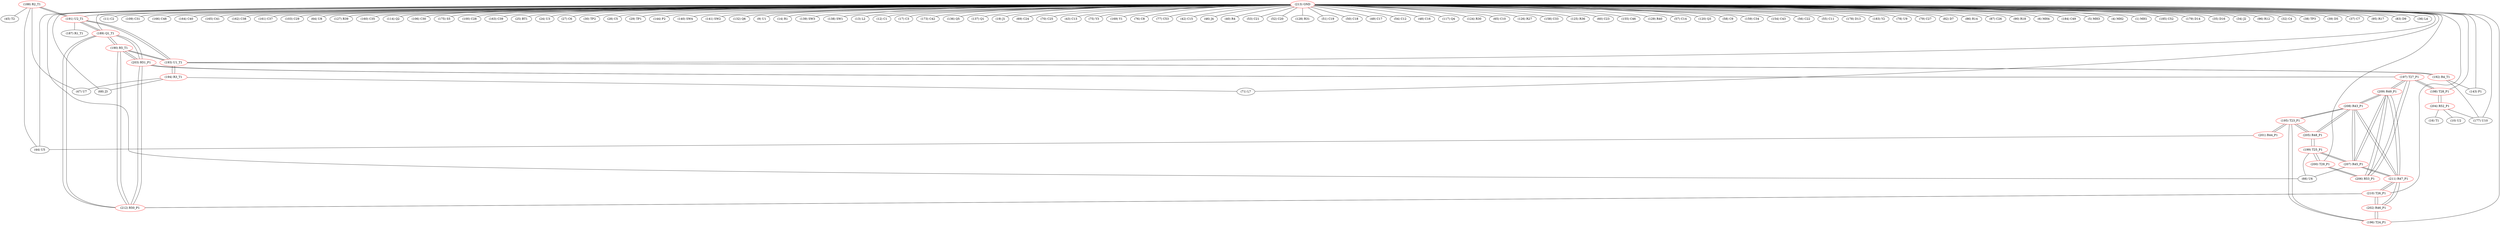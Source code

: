 graph {
	188 [label="(188) R2_T1" color=red]
	45 [label="(45) T2"]
	44 [label="(44) U5"]
	47 [label="(47) U7"]
	191 [label="(191) U2_T1"]
	189 [label="(189) Q1_T1" color=red]
	191 [label="(191) U2_T1"]
	203 [label="(203) R51_P1"]
	212 [label="(212) R50_P1"]
	190 [label="(190) R5_T1"]
	190 [label="(190) R5_T1" color=red]
	193 [label="(193) U1_T1"]
	203 [label="(203) R51_P1"]
	212 [label="(212) R50_P1"]
	189 [label="(189) Q1_T1"]
	191 [label="(191) U2_T1" color=red]
	188 [label="(188) R2_T1"]
	193 [label="(193) U1_T1"]
	187 [label="(187) R1_T1"]
	189 [label="(189) Q1_T1"]
	192 [label="(192) R4_T1" color=red]
	177 [label="(177) U10"]
	143 [label="(143) P1"]
	193 [label="(193) U1_T1"]
	193 [label="(193) U1_T1" color=red]
	194 [label="(194) R3_T1"]
	192 [label="(192) R4_T1"]
	191 [label="(191) U2_T1"]
	190 [label="(190) R5_T1"]
	194 [label="(194) R3_T1" color=red]
	47 [label="(47) U7"]
	68 [label="(68) J3"]
	71 [label="(71) L7"]
	193 [label="(193) U1_T1"]
	195 [label="(195) T23_P1" color=red]
	205 [label="(205) R48_P1"]
	208 [label="(208) R43_P1"]
	196 [label="(196) T24_P1"]
	201 [label="(201) R44_P1"]
	196 [label="(196) T24_P1" color=red]
	202 [label="(202) R46_P1"]
	195 [label="(195) T23_P1"]
	197 [label="(197) T27_P1" color=red]
	203 [label="(203) R51_P1"]
	198 [label="(198) T28_P1"]
	206 [label="(206) R53_P1"]
	209 [label="(209) R49_P1"]
	198 [label="(198) T28_P1" color=red]
	204 [label="(204) R52_P1"]
	197 [label="(197) T27_P1"]
	199 [label="(199) T25_P1" color=red]
	200 [label="(200) T29_P1"]
	205 [label="(205) R48_P1"]
	207 [label="(207) R45_P1"]
	66 [label="(66) U6"]
	200 [label="(200) T29_P1" color=red]
	199 [label="(199) T25_P1"]
	206 [label="(206) R53_P1"]
	201 [label="(201) R44_P1" color=red]
	44 [label="(44) U5"]
	195 [label="(195) T23_P1"]
	202 [label="(202) R46_P1" color=red]
	210 [label="(210) T26_P1"]
	211 [label="(211) R47_P1"]
	196 [label="(196) T24_P1"]
	203 [label="(203) R51_P1" color=red]
	197 [label="(197) T27_P1"]
	212 [label="(212) R50_P1"]
	190 [label="(190) R5_T1"]
	189 [label="(189) Q1_T1"]
	204 [label="(204) R52_P1" color=red]
	10 [label="(10) U2"]
	177 [label="(177) U10"]
	16 [label="(16) T1"]
	198 [label="(198) T28_P1"]
	205 [label="(205) R48_P1" color=red]
	199 [label="(199) T25_P1"]
	195 [label="(195) T23_P1"]
	208 [label="(208) R43_P1"]
	206 [label="(206) R53_P1" color=red]
	200 [label="(200) T29_P1"]
	197 [label="(197) T27_P1"]
	209 [label="(209) R49_P1"]
	207 [label="(207) R45_P1" color=red]
	211 [label="(211) R47_P1"]
	208 [label="(208) R43_P1"]
	209 [label="(209) R49_P1"]
	199 [label="(199) T25_P1"]
	66 [label="(66) U6"]
	208 [label="(208) R43_P1" color=red]
	205 [label="(205) R48_P1"]
	195 [label="(195) T23_P1"]
	211 [label="(211) R47_P1"]
	207 [label="(207) R45_P1"]
	209 [label="(209) R49_P1"]
	209 [label="(209) R49_P1" color=red]
	211 [label="(211) R47_P1"]
	207 [label="(207) R45_P1"]
	208 [label="(208) R43_P1"]
	197 [label="(197) T27_P1"]
	206 [label="(206) R53_P1"]
	210 [label="(210) T26_P1" color=red]
	212 [label="(212) R50_P1"]
	202 [label="(202) R46_P1"]
	211 [label="(211) R47_P1"]
	211 [label="(211) R47_P1" color=red]
	207 [label="(207) R45_P1"]
	208 [label="(208) R43_P1"]
	209 [label="(209) R49_P1"]
	210 [label="(210) T26_P1"]
	202 [label="(202) R46_P1"]
	212 [label="(212) R50_P1" color=red]
	210 [label="(210) T26_P1"]
	203 [label="(203) R51_P1"]
	190 [label="(190) R5_T1"]
	189 [label="(189) Q1_T1"]
	213 [label="(213) GND" color=red]
	11 [label="(11) C2"]
	109 [label="(109) C31"]
	166 [label="(166) C48"]
	164 [label="(164) C40"]
	165 [label="(165) C41"]
	162 [label="(162) C38"]
	161 [label="(161) C37"]
	103 [label="(103) C29"]
	64 [label="(64) U8"]
	127 [label="(127) R39"]
	160 [label="(160) C35"]
	114 [label="(114) Q2"]
	106 [label="(106) C30"]
	175 [label="(175) S5"]
	100 [label="(100) C28"]
	163 [label="(163) C39"]
	25 [label="(25) BT1"]
	24 [label="(24) U3"]
	27 [label="(27) C6"]
	177 [label="(177) U10"]
	30 [label="(30) TP2"]
	28 [label="(28) C5"]
	29 [label="(29) TP1"]
	144 [label="(144) P2"]
	140 [label="(140) SW4"]
	141 [label="(141) SW2"]
	132 [label="(132) Q6"]
	9 [label="(9) U1"]
	14 [label="(14) R1"]
	139 [label="(139) SW3"]
	138 [label="(138) SW1"]
	13 [label="(13) L2"]
	12 [label="(12) C1"]
	17 [label="(17) C3"]
	173 [label="(173) C42"]
	136 [label="(136) Q5"]
	137 [label="(137) Q1"]
	19 [label="(19) J1"]
	69 [label="(69) C24"]
	70 [label="(70) C25"]
	44 [label="(44) U5"]
	43 [label="(43) C13"]
	75 [label="(75) Y3"]
	68 [label="(68) J3"]
	169 [label="(169) Y1"]
	76 [label="(76) C8"]
	77 [label="(77) C53"]
	42 [label="(42) C15"]
	46 [label="(46) J4"]
	71 [label="(71) L7"]
	40 [label="(40) R4"]
	66 [label="(66) U6"]
	53 [label="(53) C21"]
	52 [label="(52) C20"]
	128 [label="(128) R31"]
	51 [label="(51) C19"]
	50 [label="(50) C18"]
	49 [label="(49) C17"]
	54 [label="(54) C12"]
	48 [label="(48) C16"]
	117 [label="(117) Q4"]
	124 [label="(124) R30"]
	65 [label="(65) C10"]
	126 [label="(126) R27"]
	158 [label="(158) C33"]
	125 [label="(125) R36"]
	60 [label="(60) C23"]
	155 [label="(155) C46"]
	129 [label="(129) R40"]
	57 [label="(57) C14"]
	120 [label="(120) Q3"]
	58 [label="(58) C9"]
	159 [label="(159) C34"]
	154 [label="(154) C43"]
	56 [label="(56) C22"]
	55 [label="(55) C11"]
	143 [label="(143) P1"]
	178 [label="(178) D13"]
	183 [label="(183) Y2"]
	78 [label="(78) U9"]
	79 [label="(79) C27"]
	82 [label="(82) D7"]
	86 [label="(86) R14"]
	87 [label="(87) C26"]
	90 [label="(90) R18"]
	6 [label="(6) MH4"]
	184 [label="(184) C49"]
	5 [label="(5) MH3"]
	4 [label="(4) MH2"]
	1 [label="(1) MH1"]
	185 [label="(185) C52"]
	179 [label="(179) D14"]
	35 [label="(35) D16"]
	34 [label="(34) J2"]
	96 [label="(96) R12"]
	32 [label="(32) C4"]
	38 [label="(38) TP3"]
	39 [label="(39) D5"]
	37 [label="(37) C7"]
	95 [label="(95) R17"]
	83 [label="(83) D9"]
	36 [label="(36) L4"]
	189 [label="(189) Q1_T1"]
	191 [label="(191) U2_T1"]
	193 [label="(193) U1_T1"]
	210 [label="(210) T26_P1"]
	196 [label="(196) T24_P1"]
	200 [label="(200) T29_P1"]
	198 [label="(198) T28_P1"]
	188 -- 45
	188 -- 44
	188 -- 47
	188 -- 191
	189 -- 191
	189 -- 203
	189 -- 212
	189 -- 190
	190 -- 193
	190 -- 203
	190 -- 212
	190 -- 189
	191 -- 188
	191 -- 193
	191 -- 187
	191 -- 189
	192 -- 177
	192 -- 143
	192 -- 193
	193 -- 194
	193 -- 192
	193 -- 191
	193 -- 190
	194 -- 47
	194 -- 68
	194 -- 71
	194 -- 193
	195 -- 205
	195 -- 208
	195 -- 196
	195 -- 201
	196 -- 202
	196 -- 195
	197 -- 203
	197 -- 198
	197 -- 206
	197 -- 209
	198 -- 204
	198 -- 197
	199 -- 200
	199 -- 205
	199 -- 207
	199 -- 66
	200 -- 199
	200 -- 206
	201 -- 44
	201 -- 195
	202 -- 210
	202 -- 211
	202 -- 196
	203 -- 197
	203 -- 212
	203 -- 190
	203 -- 189
	204 -- 10
	204 -- 177
	204 -- 16
	204 -- 198
	205 -- 199
	205 -- 195
	205 -- 208
	206 -- 200
	206 -- 197
	206 -- 209
	207 -- 211
	207 -- 208
	207 -- 209
	207 -- 199
	207 -- 66
	208 -- 205
	208 -- 195
	208 -- 211
	208 -- 207
	208 -- 209
	209 -- 211
	209 -- 207
	209 -- 208
	209 -- 197
	209 -- 206
	210 -- 212
	210 -- 202
	210 -- 211
	211 -- 207
	211 -- 208
	211 -- 209
	211 -- 210
	211 -- 202
	212 -- 210
	212 -- 203
	212 -- 190
	212 -- 189
	213 -- 11
	213 -- 109
	213 -- 166
	213 -- 164
	213 -- 165
	213 -- 162
	213 -- 161
	213 -- 103
	213 -- 64
	213 -- 127
	213 -- 160
	213 -- 114
	213 -- 106
	213 -- 175
	213 -- 100
	213 -- 163
	213 -- 25
	213 -- 24
	213 -- 27
	213 -- 177
	213 -- 30
	213 -- 28
	213 -- 29
	213 -- 144
	213 -- 140
	213 -- 141
	213 -- 132
	213 -- 9
	213 -- 14
	213 -- 139
	213 -- 138
	213 -- 13
	213 -- 12
	213 -- 17
	213 -- 173
	213 -- 136
	213 -- 137
	213 -- 19
	213 -- 69
	213 -- 70
	213 -- 44
	213 -- 43
	213 -- 75
	213 -- 68
	213 -- 169
	213 -- 76
	213 -- 77
	213 -- 42
	213 -- 46
	213 -- 71
	213 -- 40
	213 -- 66
	213 -- 53
	213 -- 52
	213 -- 128
	213 -- 51
	213 -- 50
	213 -- 49
	213 -- 54
	213 -- 48
	213 -- 117
	213 -- 124
	213 -- 65
	213 -- 126
	213 -- 158
	213 -- 125
	213 -- 60
	213 -- 155
	213 -- 129
	213 -- 57
	213 -- 120
	213 -- 58
	213 -- 159
	213 -- 154
	213 -- 56
	213 -- 55
	213 -- 143
	213 -- 178
	213 -- 183
	213 -- 78
	213 -- 79
	213 -- 82
	213 -- 86
	213 -- 87
	213 -- 90
	213 -- 6
	213 -- 184
	213 -- 5
	213 -- 4
	213 -- 1
	213 -- 185
	213 -- 179
	213 -- 35
	213 -- 34
	213 -- 96
	213 -- 32
	213 -- 38
	213 -- 39
	213 -- 37
	213 -- 95
	213 -- 83
	213 -- 36
	213 -- 189
	213 -- 191
	213 -- 193
	213 -- 210
	213 -- 196
	213 -- 200
	213 -- 198
}